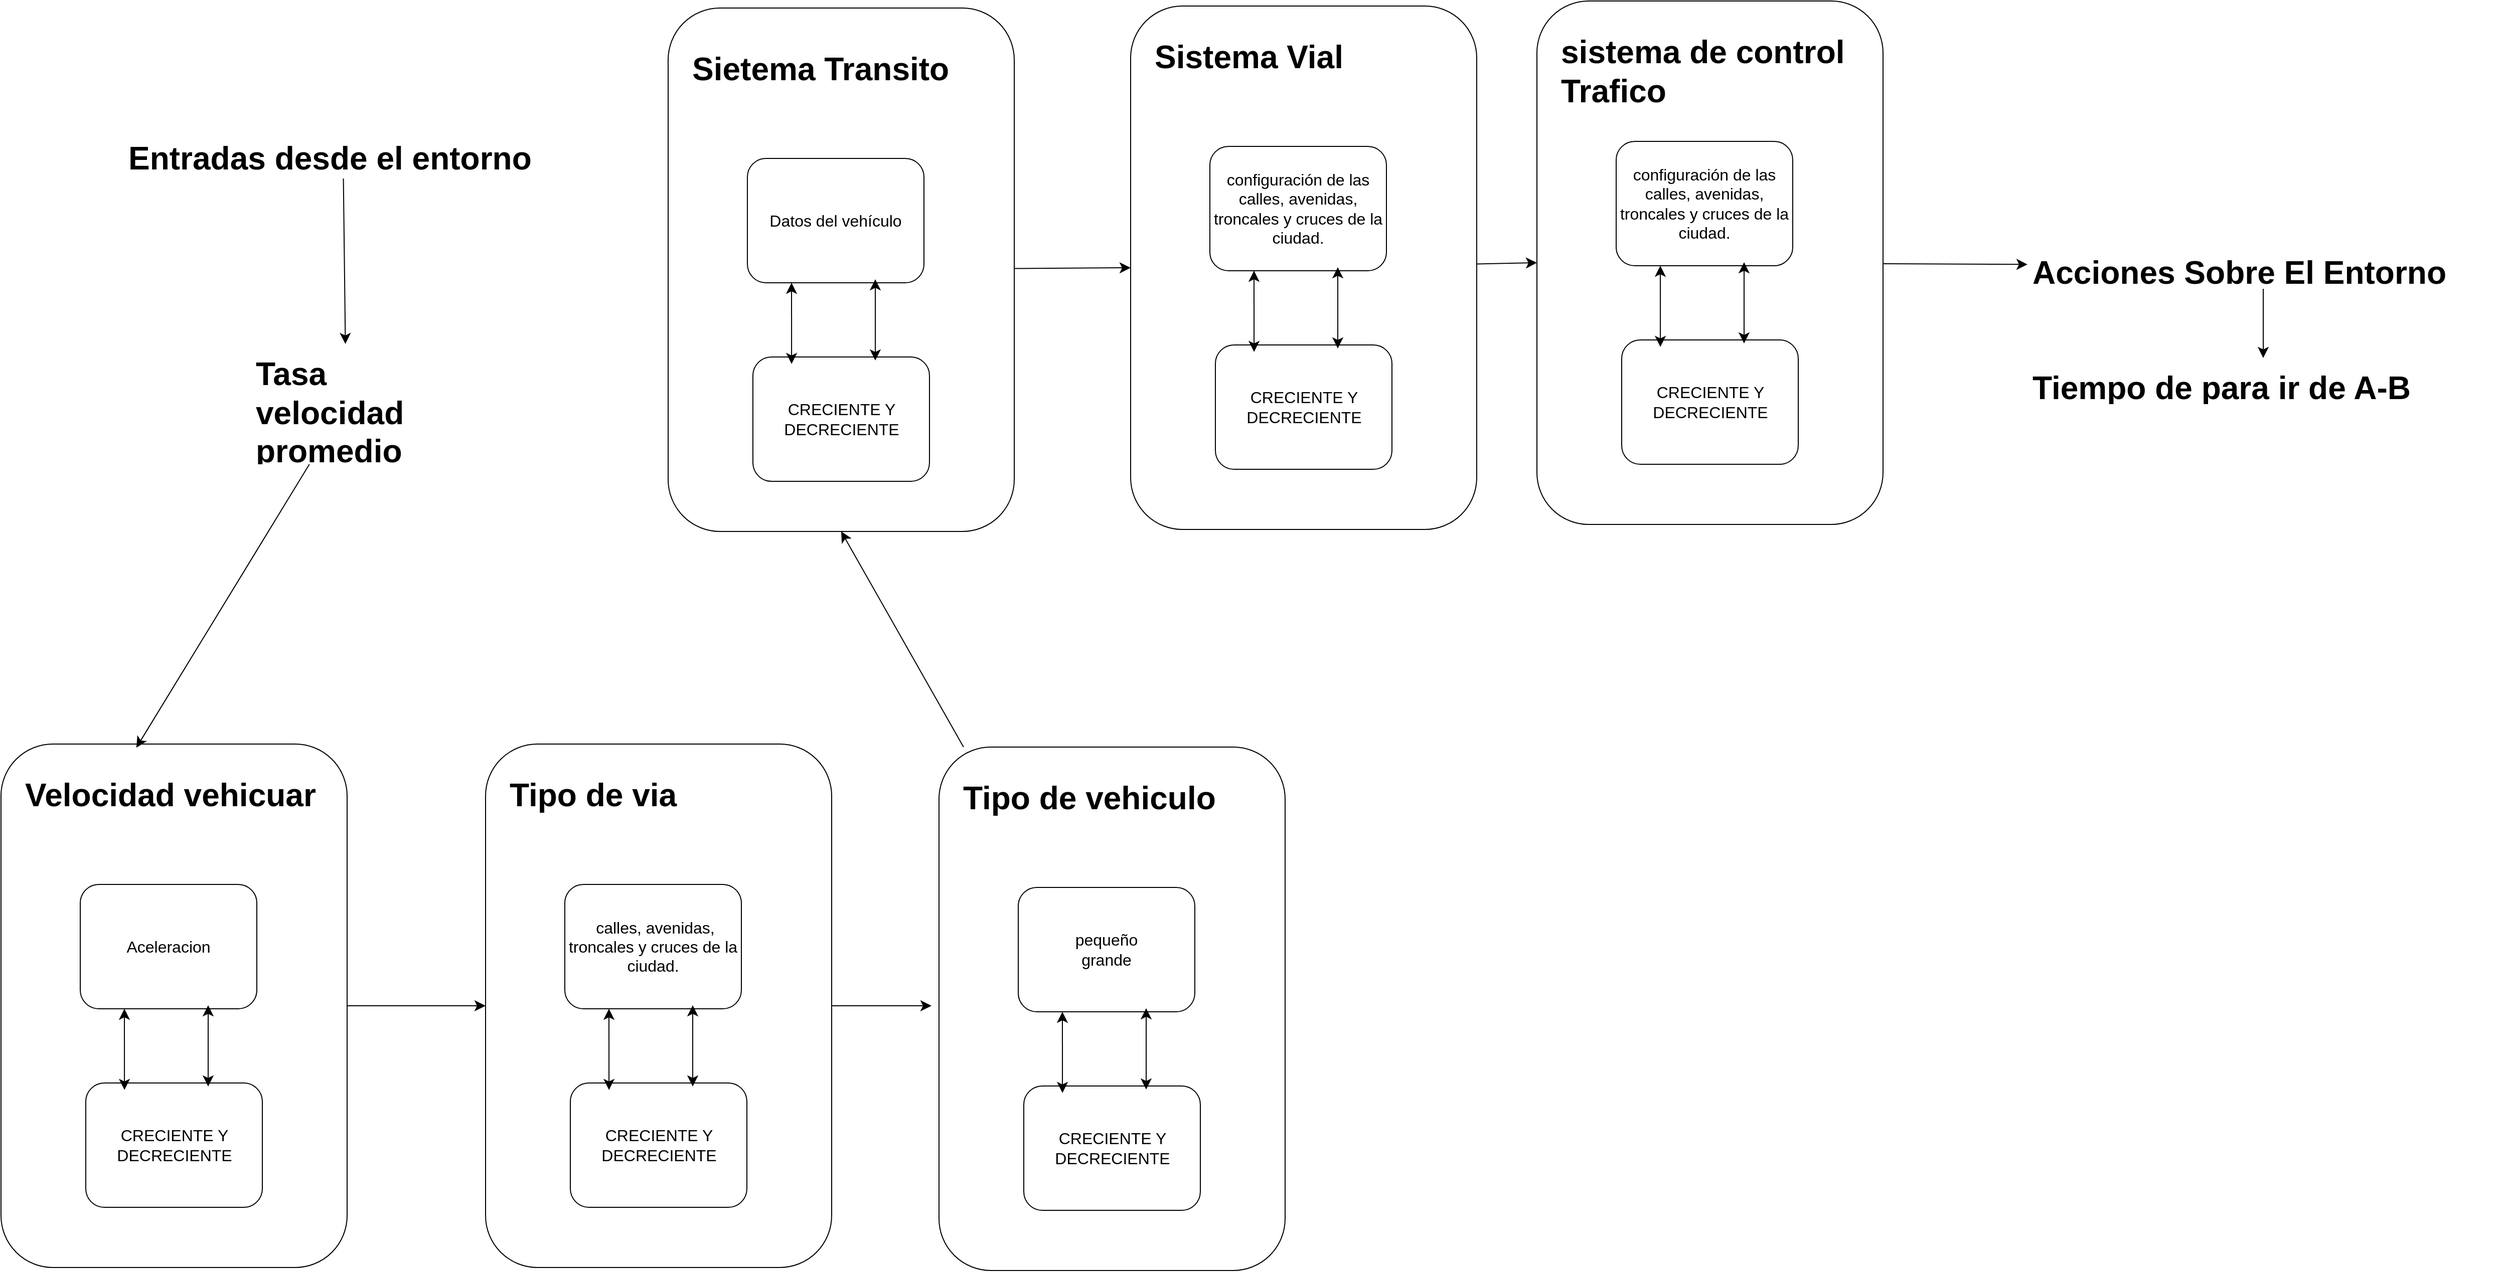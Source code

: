 <mxfile version="22.0.4" type="github" pages="2">
  <diagram name="Página-1" id="AysnGzca34H0bqwZpEvq">
    <mxGraphModel dx="4107" dy="1770" grid="0" gridSize="10" guides="1" tooltips="1" connect="1" arrows="1" fold="1" page="0" pageScale="1" pageWidth="827" pageHeight="1169" math="0" shadow="0">
      <root>
        <mxCell id="0" />
        <mxCell id="1" parent="0" />
        <mxCell id="18RmB45_xBtrGWVuBtpT-28" value="" style="group" vertex="1" connectable="0" parent="1">
          <mxGeometry x="-1190" y="756" width="345" height="522" as="geometry" />
        </mxCell>
        <mxCell id="18RmB45_xBtrGWVuBtpT-22" value="" style="rounded=1;whiteSpace=wrap;html=1;fontSize=16;" vertex="1" parent="18RmB45_xBtrGWVuBtpT-28">
          <mxGeometry width="345" height="522" as="geometry" />
        </mxCell>
        <mxCell id="18RmB45_xBtrGWVuBtpT-23" value="Aceleracion" style="rounded=1;whiteSpace=wrap;html=1;fontSize=16;" vertex="1" parent="18RmB45_xBtrGWVuBtpT-28">
          <mxGeometry x="79" y="140" width="176" height="124" as="geometry" />
        </mxCell>
        <mxCell id="18RmB45_xBtrGWVuBtpT-24" value="CRECIENTE Y DECRECIENTE" style="rounded=1;whiteSpace=wrap;html=1;fontSize=16;" vertex="1" parent="18RmB45_xBtrGWVuBtpT-28">
          <mxGeometry x="84.5" y="338" width="176" height="124" as="geometry" />
        </mxCell>
        <mxCell id="18RmB45_xBtrGWVuBtpT-25" value="" style="endArrow=classic;startArrow=classic;html=1;rounded=0;fontSize=12;startSize=8;endSize=8;curved=1;entryX=0.25;entryY=1;entryDx=0;entryDy=0;exitX=0.219;exitY=0.056;exitDx=0;exitDy=0;exitPerimeter=0;" edge="1" parent="18RmB45_xBtrGWVuBtpT-28" source="18RmB45_xBtrGWVuBtpT-24" target="18RmB45_xBtrGWVuBtpT-23">
          <mxGeometry width="50" height="50" relative="1" as="geometry">
            <mxPoint x="59.5" y="577" as="sourcePoint" />
            <mxPoint x="109.5" y="527" as="targetPoint" />
          </mxGeometry>
        </mxCell>
        <mxCell id="18RmB45_xBtrGWVuBtpT-26" value="" style="endArrow=classic;startArrow=classic;html=1;rounded=0;fontSize=12;startSize=8;endSize=8;curved=1;entryX=0.25;entryY=1;entryDx=0;entryDy=0;exitX=0.219;exitY=0.056;exitDx=0;exitDy=0;exitPerimeter=0;" edge="1" parent="18RmB45_xBtrGWVuBtpT-28">
          <mxGeometry width="50" height="50" relative="1" as="geometry">
            <mxPoint x="206.5" y="341.5" as="sourcePoint" />
            <mxPoint x="206.5" y="260.5" as="targetPoint" />
          </mxGeometry>
        </mxCell>
        <mxCell id="18RmB45_xBtrGWVuBtpT-27" value="&lt;h1&gt;Velocidad vehicuar&lt;/h1&gt;" style="text;html=1;strokeColor=none;fillColor=none;spacing=5;spacingTop=-20;whiteSpace=wrap;overflow=hidden;rounded=0;fontSize=16;" vertex="1" parent="18RmB45_xBtrGWVuBtpT-28">
          <mxGeometry x="18.5" y="21" width="319.5" height="86" as="geometry" />
        </mxCell>
        <mxCell id="18RmB45_xBtrGWVuBtpT-29" value="" style="group" vertex="1" connectable="0" parent="1">
          <mxGeometry x="-525" y="22" width="345" height="522" as="geometry" />
        </mxCell>
        <mxCell id="18RmB45_xBtrGWVuBtpT-3" value="" style="rounded=1;whiteSpace=wrap;html=1;fontSize=16;" vertex="1" parent="18RmB45_xBtrGWVuBtpT-29">
          <mxGeometry width="345" height="522" as="geometry" />
        </mxCell>
        <mxCell id="18RmB45_xBtrGWVuBtpT-4" value="Datos del vehículo" style="rounded=1;whiteSpace=wrap;html=1;fontSize=16;" vertex="1" parent="18RmB45_xBtrGWVuBtpT-29">
          <mxGeometry x="79" y="150" width="176" height="124" as="geometry" />
        </mxCell>
        <mxCell id="18RmB45_xBtrGWVuBtpT-5" value="CRECIENTE Y DECRECIENTE" style="rounded=1;whiteSpace=wrap;html=1;fontSize=16;" vertex="1" parent="18RmB45_xBtrGWVuBtpT-29">
          <mxGeometry x="84.5" y="348" width="176" height="124" as="geometry" />
        </mxCell>
        <mxCell id="18RmB45_xBtrGWVuBtpT-6" value="" style="endArrow=classic;startArrow=classic;html=1;rounded=0;fontSize=12;startSize=8;endSize=8;curved=1;entryX=0.25;entryY=1;entryDx=0;entryDy=0;exitX=0.219;exitY=0.056;exitDx=0;exitDy=0;exitPerimeter=0;" edge="1" parent="18RmB45_xBtrGWVuBtpT-29" source="18RmB45_xBtrGWVuBtpT-5" target="18RmB45_xBtrGWVuBtpT-4">
          <mxGeometry width="50" height="50" relative="1" as="geometry">
            <mxPoint x="59.5" y="587" as="sourcePoint" />
            <mxPoint x="109.5" y="537" as="targetPoint" />
          </mxGeometry>
        </mxCell>
        <mxCell id="18RmB45_xBtrGWVuBtpT-7" value="" style="endArrow=classic;startArrow=classic;html=1;rounded=0;fontSize=12;startSize=8;endSize=8;curved=1;entryX=0.25;entryY=1;entryDx=0;entryDy=0;exitX=0.219;exitY=0.056;exitDx=0;exitDy=0;exitPerimeter=0;" edge="1" parent="18RmB45_xBtrGWVuBtpT-29">
          <mxGeometry width="50" height="50" relative="1" as="geometry">
            <mxPoint x="206.5" y="351.5" as="sourcePoint" />
            <mxPoint x="206.5" y="270.5" as="targetPoint" />
          </mxGeometry>
        </mxCell>
        <mxCell id="18RmB45_xBtrGWVuBtpT-8" value="&lt;h1&gt;Sietema Transito&lt;/h1&gt;" style="text;html=1;strokeColor=none;fillColor=none;spacing=5;spacingTop=-20;whiteSpace=wrap;overflow=hidden;rounded=0;fontSize=16;" vertex="1" parent="18RmB45_xBtrGWVuBtpT-29">
          <mxGeometry x="18.5" y="31" width="319.5" height="86" as="geometry" />
        </mxCell>
        <mxCell id="18RmB45_xBtrGWVuBtpT-30" value="" style="group" vertex="1" connectable="0" parent="1">
          <mxGeometry x="341" y="15" width="345" height="522" as="geometry" />
        </mxCell>
        <mxCell id="18RmB45_xBtrGWVuBtpT-9" value="" style="rounded=1;whiteSpace=wrap;html=1;fontSize=16;" vertex="1" parent="18RmB45_xBtrGWVuBtpT-30">
          <mxGeometry width="345" height="522" as="geometry" />
        </mxCell>
        <mxCell id="18RmB45_xBtrGWVuBtpT-10" value="configuración de las calles, avenidas, troncales y cruces de la ciudad." style="rounded=1;whiteSpace=wrap;html=1;fontSize=16;" vertex="1" parent="18RmB45_xBtrGWVuBtpT-30">
          <mxGeometry x="79" y="140" width="176" height="124" as="geometry" />
        </mxCell>
        <mxCell id="18RmB45_xBtrGWVuBtpT-11" value="CRECIENTE Y DECRECIENTE" style="rounded=1;whiteSpace=wrap;html=1;fontSize=16;" vertex="1" parent="18RmB45_xBtrGWVuBtpT-30">
          <mxGeometry x="84.5" y="338" width="176" height="124" as="geometry" />
        </mxCell>
        <mxCell id="18RmB45_xBtrGWVuBtpT-12" value="" style="endArrow=classic;startArrow=classic;html=1;rounded=0;fontSize=12;startSize=8;endSize=8;curved=1;entryX=0.25;entryY=1;entryDx=0;entryDy=0;exitX=0.219;exitY=0.056;exitDx=0;exitDy=0;exitPerimeter=0;" edge="1" parent="18RmB45_xBtrGWVuBtpT-30" source="18RmB45_xBtrGWVuBtpT-11" target="18RmB45_xBtrGWVuBtpT-10">
          <mxGeometry width="50" height="50" relative="1" as="geometry">
            <mxPoint x="59.5" y="577" as="sourcePoint" />
            <mxPoint x="109.5" y="527" as="targetPoint" />
          </mxGeometry>
        </mxCell>
        <mxCell id="18RmB45_xBtrGWVuBtpT-13" value="" style="endArrow=classic;startArrow=classic;html=1;rounded=0;fontSize=12;startSize=8;endSize=8;curved=1;entryX=0.25;entryY=1;entryDx=0;entryDy=0;exitX=0.219;exitY=0.056;exitDx=0;exitDy=0;exitPerimeter=0;" edge="1" parent="18RmB45_xBtrGWVuBtpT-30">
          <mxGeometry width="50" height="50" relative="1" as="geometry">
            <mxPoint x="206.5" y="341.5" as="sourcePoint" />
            <mxPoint x="206.5" y="260.5" as="targetPoint" />
          </mxGeometry>
        </mxCell>
        <mxCell id="18RmB45_xBtrGWVuBtpT-14" value="&lt;h1&gt;sistema de control Trafico&lt;/h1&gt;" style="text;html=1;strokeColor=none;fillColor=none;spacing=5;spacingTop=-20;whiteSpace=wrap;overflow=hidden;rounded=0;fontSize=16;" vertex="1" parent="18RmB45_xBtrGWVuBtpT-30">
          <mxGeometry x="18.5" y="21" width="304.5" height="92" as="geometry" />
        </mxCell>
        <mxCell id="18RmB45_xBtrGWVuBtpT-31" value="" style="group" vertex="1" connectable="0" parent="1">
          <mxGeometry x="-64" y="20" width="345" height="522" as="geometry" />
        </mxCell>
        <mxCell id="18RmB45_xBtrGWVuBtpT-16" value="" style="rounded=1;whiteSpace=wrap;html=1;fontSize=16;" vertex="1" parent="18RmB45_xBtrGWVuBtpT-31">
          <mxGeometry width="345" height="522" as="geometry" />
        </mxCell>
        <mxCell id="18RmB45_xBtrGWVuBtpT-17" value="configuración de las calles, avenidas, troncales y cruces de la ciudad." style="rounded=1;whiteSpace=wrap;html=1;fontSize=16;" vertex="1" parent="18RmB45_xBtrGWVuBtpT-31">
          <mxGeometry x="79" y="140" width="176" height="124" as="geometry" />
        </mxCell>
        <mxCell id="18RmB45_xBtrGWVuBtpT-18" value="CRECIENTE Y DECRECIENTE" style="rounded=1;whiteSpace=wrap;html=1;fontSize=16;" vertex="1" parent="18RmB45_xBtrGWVuBtpT-31">
          <mxGeometry x="84.5" y="338" width="176" height="124" as="geometry" />
        </mxCell>
        <mxCell id="18RmB45_xBtrGWVuBtpT-19" value="" style="endArrow=classic;startArrow=classic;html=1;rounded=0;fontSize=12;startSize=8;endSize=8;curved=1;entryX=0.25;entryY=1;entryDx=0;entryDy=0;exitX=0.219;exitY=0.056;exitDx=0;exitDy=0;exitPerimeter=0;" edge="1" parent="18RmB45_xBtrGWVuBtpT-31" source="18RmB45_xBtrGWVuBtpT-18" target="18RmB45_xBtrGWVuBtpT-17">
          <mxGeometry width="50" height="50" relative="1" as="geometry">
            <mxPoint x="59.5" y="577" as="sourcePoint" />
            <mxPoint x="109.5" y="527" as="targetPoint" />
          </mxGeometry>
        </mxCell>
        <mxCell id="18RmB45_xBtrGWVuBtpT-20" value="" style="endArrow=classic;startArrow=classic;html=1;rounded=0;fontSize=12;startSize=8;endSize=8;curved=1;entryX=0.25;entryY=1;entryDx=0;entryDy=0;exitX=0.219;exitY=0.056;exitDx=0;exitDy=0;exitPerimeter=0;" edge="1" parent="18RmB45_xBtrGWVuBtpT-31">
          <mxGeometry width="50" height="50" relative="1" as="geometry">
            <mxPoint x="206.5" y="341.5" as="sourcePoint" />
            <mxPoint x="206.5" y="260.5" as="targetPoint" />
          </mxGeometry>
        </mxCell>
        <mxCell id="18RmB45_xBtrGWVuBtpT-21" value="&lt;h1&gt;Sistema Vial&lt;/h1&gt;" style="text;html=1;strokeColor=none;fillColor=none;spacing=5;spacingTop=-20;whiteSpace=wrap;overflow=hidden;rounded=0;fontSize=16;" vertex="1" parent="18RmB45_xBtrGWVuBtpT-31">
          <mxGeometry x="18.5" y="21" width="319.5" height="86" as="geometry" />
        </mxCell>
        <mxCell id="18RmB45_xBtrGWVuBtpT-32" value="" style="group" vertex="1" connectable="0" parent="1">
          <mxGeometry x="-707" y="756" width="345" height="522" as="geometry" />
        </mxCell>
        <mxCell id="18RmB45_xBtrGWVuBtpT-53" style="edgeStyle=none;curved=1;rounded=0;orthogonalLoop=1;jettySize=auto;html=1;fontSize=12;startSize=8;endSize=8;" edge="1" parent="18RmB45_xBtrGWVuBtpT-32" source="18RmB45_xBtrGWVuBtpT-33">
          <mxGeometry relative="1" as="geometry">
            <mxPoint x="444.5" y="261" as="targetPoint" />
          </mxGeometry>
        </mxCell>
        <mxCell id="18RmB45_xBtrGWVuBtpT-33" value="" style="rounded=1;whiteSpace=wrap;html=1;fontSize=16;" vertex="1" parent="18RmB45_xBtrGWVuBtpT-32">
          <mxGeometry width="345" height="522" as="geometry" />
        </mxCell>
        <mxCell id="18RmB45_xBtrGWVuBtpT-34" value="&amp;nbsp;calles, avenidas, troncales y cruces de la ciudad." style="rounded=1;whiteSpace=wrap;html=1;fontSize=16;" vertex="1" parent="18RmB45_xBtrGWVuBtpT-32">
          <mxGeometry x="79" y="140" width="176" height="124" as="geometry" />
        </mxCell>
        <mxCell id="18RmB45_xBtrGWVuBtpT-35" value="CRECIENTE Y DECRECIENTE" style="rounded=1;whiteSpace=wrap;html=1;fontSize=16;" vertex="1" parent="18RmB45_xBtrGWVuBtpT-32">
          <mxGeometry x="84.5" y="338" width="176" height="124" as="geometry" />
        </mxCell>
        <mxCell id="18RmB45_xBtrGWVuBtpT-36" value="" style="endArrow=classic;startArrow=classic;html=1;rounded=0;fontSize=12;startSize=8;endSize=8;curved=1;entryX=0.25;entryY=1;entryDx=0;entryDy=0;exitX=0.219;exitY=0.056;exitDx=0;exitDy=0;exitPerimeter=0;" edge="1" parent="18RmB45_xBtrGWVuBtpT-32" source="18RmB45_xBtrGWVuBtpT-35" target="18RmB45_xBtrGWVuBtpT-34">
          <mxGeometry width="50" height="50" relative="1" as="geometry">
            <mxPoint x="59.5" y="577" as="sourcePoint" />
            <mxPoint x="109.5" y="527" as="targetPoint" />
          </mxGeometry>
        </mxCell>
        <mxCell id="18RmB45_xBtrGWVuBtpT-37" value="" style="endArrow=classic;startArrow=classic;html=1;rounded=0;fontSize=12;startSize=8;endSize=8;curved=1;entryX=0.25;entryY=1;entryDx=0;entryDy=0;exitX=0.219;exitY=0.056;exitDx=0;exitDy=0;exitPerimeter=0;" edge="1" parent="18RmB45_xBtrGWVuBtpT-32">
          <mxGeometry width="50" height="50" relative="1" as="geometry">
            <mxPoint x="206.5" y="341.5" as="sourcePoint" />
            <mxPoint x="206.5" y="260.5" as="targetPoint" />
          </mxGeometry>
        </mxCell>
        <mxCell id="18RmB45_xBtrGWVuBtpT-38" value="&lt;h1&gt;Tipo de via&lt;/h1&gt;" style="text;html=1;strokeColor=none;fillColor=none;spacing=5;spacingTop=-20;whiteSpace=wrap;overflow=hidden;rounded=0;fontSize=16;" vertex="1" parent="18RmB45_xBtrGWVuBtpT-32">
          <mxGeometry x="18.5" y="21" width="319.5" height="57" as="geometry" />
        </mxCell>
        <mxCell id="18RmB45_xBtrGWVuBtpT-39" value="" style="group" vertex="1" connectable="0" parent="1">
          <mxGeometry x="-255" y="759" width="345" height="522" as="geometry" />
        </mxCell>
        <mxCell id="18RmB45_xBtrGWVuBtpT-40" value="" style="rounded=1;whiteSpace=wrap;html=1;fontSize=16;" vertex="1" parent="18RmB45_xBtrGWVuBtpT-39">
          <mxGeometry width="345" height="522" as="geometry" />
        </mxCell>
        <mxCell id="18RmB45_xBtrGWVuBtpT-41" value="pequeño&lt;br&gt;grande" style="rounded=1;whiteSpace=wrap;html=1;fontSize=16;" vertex="1" parent="18RmB45_xBtrGWVuBtpT-39">
          <mxGeometry x="79" y="140" width="176" height="124" as="geometry" />
        </mxCell>
        <mxCell id="18RmB45_xBtrGWVuBtpT-42" value="CRECIENTE Y DECRECIENTE" style="rounded=1;whiteSpace=wrap;html=1;fontSize=16;" vertex="1" parent="18RmB45_xBtrGWVuBtpT-39">
          <mxGeometry x="84.5" y="338" width="176" height="124" as="geometry" />
        </mxCell>
        <mxCell id="18RmB45_xBtrGWVuBtpT-43" value="" style="endArrow=classic;startArrow=classic;html=1;rounded=0;fontSize=12;startSize=8;endSize=8;curved=1;entryX=0.25;entryY=1;entryDx=0;entryDy=0;exitX=0.219;exitY=0.056;exitDx=0;exitDy=0;exitPerimeter=0;" edge="1" parent="18RmB45_xBtrGWVuBtpT-39" source="18RmB45_xBtrGWVuBtpT-42" target="18RmB45_xBtrGWVuBtpT-41">
          <mxGeometry width="50" height="50" relative="1" as="geometry">
            <mxPoint x="59.5" y="577" as="sourcePoint" />
            <mxPoint x="109.5" y="527" as="targetPoint" />
          </mxGeometry>
        </mxCell>
        <mxCell id="18RmB45_xBtrGWVuBtpT-44" value="" style="endArrow=classic;startArrow=classic;html=1;rounded=0;fontSize=12;startSize=8;endSize=8;curved=1;entryX=0.25;entryY=1;entryDx=0;entryDy=0;exitX=0.219;exitY=0.056;exitDx=0;exitDy=0;exitPerimeter=0;" edge="1" parent="18RmB45_xBtrGWVuBtpT-39">
          <mxGeometry width="50" height="50" relative="1" as="geometry">
            <mxPoint x="206.5" y="341.5" as="sourcePoint" />
            <mxPoint x="206.5" y="260.5" as="targetPoint" />
          </mxGeometry>
        </mxCell>
        <mxCell id="18RmB45_xBtrGWVuBtpT-45" value="&lt;h1&gt;Tipo de vehiculo&lt;/h1&gt;" style="text;html=1;strokeColor=none;fillColor=none;spacing=5;spacingTop=-20;whiteSpace=wrap;overflow=hidden;rounded=0;fontSize=16;" vertex="1" parent="18RmB45_xBtrGWVuBtpT-39">
          <mxGeometry x="18.5" y="21" width="319.5" height="57" as="geometry" />
        </mxCell>
        <mxCell id="18RmB45_xBtrGWVuBtpT-46" value="&lt;h1&gt;Tasa velocidad promedio&lt;/h1&gt;" style="text;html=1;strokeColor=none;fillColor=none;spacing=5;spacingTop=-20;whiteSpace=wrap;overflow=hidden;rounded=0;fontSize=16;" vertex="1" parent="1">
          <mxGeometry x="-941" y="357" width="190" height="120" as="geometry" />
        </mxCell>
        <mxCell id="18RmB45_xBtrGWVuBtpT-50" style="edgeStyle=none;curved=1;rounded=0;orthogonalLoop=1;jettySize=auto;html=1;fontSize=12;startSize=8;endSize=8;" edge="1" parent="1" source="18RmB45_xBtrGWVuBtpT-47" target="18RmB45_xBtrGWVuBtpT-46">
          <mxGeometry relative="1" as="geometry" />
        </mxCell>
        <mxCell id="18RmB45_xBtrGWVuBtpT-47" value="&lt;h1&gt;Entradas desde el entorno&lt;/h1&gt;&lt;div&gt;&lt;br&gt;&lt;/div&gt;" style="text;html=1;strokeColor=none;fillColor=none;spacing=5;spacingTop=-20;whiteSpace=wrap;overflow=hidden;rounded=0;fontSize=16;" vertex="1" parent="1">
          <mxGeometry x="-1068" y="142" width="438" height="50" as="geometry" />
        </mxCell>
        <mxCell id="18RmB45_xBtrGWVuBtpT-58" style="edgeStyle=none;curved=1;rounded=0;orthogonalLoop=1;jettySize=auto;html=1;entryX=0.5;entryY=0;entryDx=0;entryDy=0;fontSize=12;startSize=8;endSize=8;" edge="1" parent="1" source="18RmB45_xBtrGWVuBtpT-48" target="18RmB45_xBtrGWVuBtpT-49">
          <mxGeometry relative="1" as="geometry" />
        </mxCell>
        <mxCell id="18RmB45_xBtrGWVuBtpT-48" value="&lt;h1&gt;Acciones Sobre El Entorno&lt;/h1&gt;" style="text;html=1;strokeColor=none;fillColor=none;spacing=5;spacingTop=-20;whiteSpace=wrap;overflow=hidden;rounded=0;fontSize=16;" vertex="1" parent="1">
          <mxGeometry x="830" y="256" width="470" height="46" as="geometry" />
        </mxCell>
        <mxCell id="18RmB45_xBtrGWVuBtpT-49" value="&lt;h1&gt;Tiempo de para ir de A-B&lt;/h1&gt;" style="text;html=1;strokeColor=none;fillColor=none;spacing=5;spacingTop=-20;whiteSpace=wrap;overflow=hidden;rounded=0;fontSize=16;" vertex="1" parent="1">
          <mxGeometry x="830" y="371" width="470" height="46" as="geometry" />
        </mxCell>
        <mxCell id="18RmB45_xBtrGWVuBtpT-51" style="edgeStyle=none;curved=1;rounded=0;orthogonalLoop=1;jettySize=auto;html=1;entryX=0.391;entryY=0.007;entryDx=0;entryDy=0;entryPerimeter=0;fontSize=12;startSize=8;endSize=8;" edge="1" parent="1" source="18RmB45_xBtrGWVuBtpT-46" target="18RmB45_xBtrGWVuBtpT-22">
          <mxGeometry relative="1" as="geometry" />
        </mxCell>
        <mxCell id="18RmB45_xBtrGWVuBtpT-52" style="edgeStyle=none;curved=1;rounded=0;orthogonalLoop=1;jettySize=auto;html=1;entryX=0;entryY=0.5;entryDx=0;entryDy=0;fontSize=12;startSize=8;endSize=8;" edge="1" parent="1" source="18RmB45_xBtrGWVuBtpT-22" target="18RmB45_xBtrGWVuBtpT-33">
          <mxGeometry relative="1" as="geometry" />
        </mxCell>
        <mxCell id="18RmB45_xBtrGWVuBtpT-54" style="edgeStyle=none;curved=1;rounded=0;orthogonalLoop=1;jettySize=auto;html=1;entryX=0.5;entryY=1;entryDx=0;entryDy=0;fontSize=12;startSize=8;endSize=8;" edge="1" parent="1" source="18RmB45_xBtrGWVuBtpT-40" target="18RmB45_xBtrGWVuBtpT-3">
          <mxGeometry relative="1" as="geometry" />
        </mxCell>
        <mxCell id="18RmB45_xBtrGWVuBtpT-55" style="edgeStyle=none;curved=1;rounded=0;orthogonalLoop=1;jettySize=auto;html=1;entryX=0;entryY=0.5;entryDx=0;entryDy=0;fontSize=12;startSize=8;endSize=8;" edge="1" parent="1" source="18RmB45_xBtrGWVuBtpT-3" target="18RmB45_xBtrGWVuBtpT-16">
          <mxGeometry relative="1" as="geometry" />
        </mxCell>
        <mxCell id="18RmB45_xBtrGWVuBtpT-56" style="edgeStyle=none;curved=1;rounded=0;orthogonalLoop=1;jettySize=auto;html=1;entryX=0;entryY=0.5;entryDx=0;entryDy=0;fontSize=12;startSize=8;endSize=8;" edge="1" parent="1" source="18RmB45_xBtrGWVuBtpT-16" target="18RmB45_xBtrGWVuBtpT-9">
          <mxGeometry relative="1" as="geometry" />
        </mxCell>
        <mxCell id="18RmB45_xBtrGWVuBtpT-57" style="edgeStyle=none;curved=1;rounded=0;orthogonalLoop=1;jettySize=auto;html=1;fontSize=12;startSize=8;endSize=8;" edge="1" parent="1" source="18RmB45_xBtrGWVuBtpT-9" target="18RmB45_xBtrGWVuBtpT-48">
          <mxGeometry relative="1" as="geometry" />
        </mxCell>
        <mxCell id="18RmB45_xBtrGWVuBtpT-59" style="edgeStyle=none;curved=1;rounded=0;orthogonalLoop=1;jettySize=auto;html=1;exitX=0.5;exitY=1;exitDx=0;exitDy=0;fontSize=12;startSize=8;endSize=8;" edge="1" parent="1" source="18RmB45_xBtrGWVuBtpT-48" target="18RmB45_xBtrGWVuBtpT-48">
          <mxGeometry relative="1" as="geometry" />
        </mxCell>
      </root>
    </mxGraphModel>
  </diagram>
  <diagram id="_XcCPjVtmJZDdk4XVi_b" name="Página-2">
    <mxGraphModel dx="2338" dy="1580" grid="0" gridSize="10" guides="1" tooltips="1" connect="1" arrows="1" fold="1" page="0" pageScale="1" pageWidth="827" pageHeight="1169" math="0" shadow="0">
      <root>
        <mxCell id="0" />
        <mxCell id="1" parent="0" />
        <mxCell id="hcGlZSRIl-_x1UAnIfw8-1" value="" style="ellipse;whiteSpace=wrap;html=1;aspect=fixed;fontSize=16;dashed=1;" vertex="1" parent="1">
          <mxGeometry x="-263" y="-384" width="1129" height="1129" as="geometry" />
        </mxCell>
        <mxCell id="hcGlZSRIl-_x1UAnIfw8-2" value="&lt;h1&gt;SISTEMA DE TRANSITO Y TRAFICO&lt;/h1&gt;" style="text;html=1;strokeColor=none;fillColor=none;spacing=5;spacingTop=-20;whiteSpace=wrap;overflow=hidden;rounded=0;fontSize=16;" vertex="1" parent="1">
          <mxGeometry x="25" y="-278" width="580" height="52" as="geometry" />
        </mxCell>
        <mxCell id="xhABk6iFLGQw0kCQ2SYS-6" style="edgeStyle=none;curved=1;rounded=0;orthogonalLoop=1;jettySize=auto;html=1;fontSize=12;startSize=8;endSize=8;" edge="1" parent="1" source="hcGlZSRIl-_x1UAnIfw8-3" target="hcGlZSRIl-_x1UAnIfw8-5">
          <mxGeometry relative="1" as="geometry">
            <Array as="points">
              <mxPoint x="164" y="218" />
            </Array>
          </mxGeometry>
        </mxCell>
        <mxCell id="hcGlZSRIl-_x1UAnIfw8-3" value="SISTEMA VIAL" style="rounded=1;whiteSpace=wrap;html=1;fontSize=16;" vertex="1" parent="1">
          <mxGeometry x="225" y="118" width="198" height="84" as="geometry" />
        </mxCell>
        <mxCell id="hcGlZSRIl-_x1UAnIfw8-4" value="SISTEMA DE CONTROL DE TRAFICO" style="rounded=1;whiteSpace=wrap;html=1;fontSize=16;" vertex="1" parent="1">
          <mxGeometry x="503" y="113" width="198" height="84" as="geometry" />
        </mxCell>
        <mxCell id="xhABk6iFLGQw0kCQ2SYS-5" style="edgeStyle=none;curved=1;rounded=0;orthogonalLoop=1;jettySize=auto;html=1;fontSize=12;startSize=8;endSize=8;" edge="1" parent="1" source="hcGlZSRIl-_x1UAnIfw8-5" target="hcGlZSRIl-_x1UAnIfw8-3">
          <mxGeometry relative="1" as="geometry">
            <Array as="points">
              <mxPoint x="176" y="63" />
            </Array>
          </mxGeometry>
        </mxCell>
        <mxCell id="hcGlZSRIl-_x1UAnIfw8-5" value="SISTEMA DE TRANSITO" style="rounded=1;whiteSpace=wrap;html=1;fontSize=16;" vertex="1" parent="1">
          <mxGeometry x="-87" y="118" width="198" height="84" as="geometry" />
        </mxCell>
        <mxCell id="xhABk6iFLGQw0kCQ2SYS-2" style="edgeStyle=none;curved=1;rounded=0;orthogonalLoop=1;jettySize=auto;html=1;entryX=0;entryY=0.5;entryDx=0;entryDy=0;fontSize=12;startSize=8;endSize=8;" edge="1" parent="1" source="3U-ghyu1GTZOCO61M1uJ-1" target="tjRLTmEceI8Xq8NQNkFy-1">
          <mxGeometry relative="1" as="geometry">
            <Array as="points">
              <mxPoint x="-63" y="-238" />
            </Array>
          </mxGeometry>
        </mxCell>
        <mxCell id="3U-ghyu1GTZOCO61M1uJ-1" value="VELOCIDAD PROMEDIO" style="rounded=1;whiteSpace=wrap;html=1;fontSize=16;" vertex="1" parent="1">
          <mxGeometry x="-218" y="134" width="120" height="60" as="geometry" />
        </mxCell>
        <mxCell id="xhABk6iFLGQw0kCQ2SYS-4" style="edgeStyle=none;curved=1;rounded=0;orthogonalLoop=1;jettySize=auto;html=1;entryX=1;entryY=0.5;entryDx=0;entryDy=0;fontSize=12;startSize=8;endSize=8;" edge="1" parent="1" source="3U-ghyu1GTZOCO61M1uJ-2" target="tjRLTmEceI8Xq8NQNkFy-1">
          <mxGeometry relative="1" as="geometry">
            <Array as="points">
              <mxPoint x="670" y="-157" />
            </Array>
          </mxGeometry>
        </mxCell>
        <mxCell id="xhABk6iFLGQw0kCQ2SYS-10" style="edgeStyle=none;curved=1;rounded=0;orthogonalLoop=1;jettySize=auto;html=1;fontSize=12;startSize=8;endSize=8;" edge="1" parent="1" source="3U-ghyu1GTZOCO61M1uJ-2" target="xhABk6iFLGQw0kCQ2SYS-9">
          <mxGeometry relative="1" as="geometry" />
        </mxCell>
        <mxCell id="3U-ghyu1GTZOCO61M1uJ-2" value="TIEMPO PROMEDIO" style="rounded=1;whiteSpace=wrap;html=1;fontSize=16;" vertex="1" parent="1">
          <mxGeometry x="719" y="137" width="120" height="60" as="geometry" />
        </mxCell>
        <mxCell id="tjRLTmEceI8Xq8NQNkFy-1" value="TIPO VEHICULO" style="rounded=1;whiteSpace=wrap;html=1;fontSize=16;" vertex="1" parent="1">
          <mxGeometry x="268" y="-183" width="120" height="60" as="geometry" />
        </mxCell>
        <mxCell id="xhABk6iFLGQw0kCQ2SYS-1" style="edgeStyle=none;curved=1;rounded=0;orthogonalLoop=1;jettySize=auto;html=1;entryX=0.5;entryY=1;entryDx=0;entryDy=0;fontSize=12;startSize=8;endSize=8;" edge="1" parent="1" source="tjRLTmEceI8Xq8NQNkFy-2" target="3U-ghyu1GTZOCO61M1uJ-1">
          <mxGeometry relative="1" as="geometry">
            <Array as="points">
              <mxPoint x="-65" y="458" />
            </Array>
          </mxGeometry>
        </mxCell>
        <mxCell id="xhABk6iFLGQw0kCQ2SYS-3" style="edgeStyle=none;curved=1;rounded=0;orthogonalLoop=1;jettySize=auto;html=1;entryX=0.5;entryY=1;entryDx=0;entryDy=0;fontSize=12;startSize=8;endSize=8;" edge="1" parent="1" source="tjRLTmEceI8Xq8NQNkFy-2" target="3U-ghyu1GTZOCO61M1uJ-2">
          <mxGeometry relative="1" as="geometry">
            <Array as="points">
              <mxPoint x="705" y="440" />
            </Array>
          </mxGeometry>
        </mxCell>
        <mxCell id="tjRLTmEceI8Xq8NQNkFy-2" value="TIPO DE VIA" style="rounded=1;whiteSpace=wrap;html=1;fontSize=16;" vertex="1" parent="1">
          <mxGeometry x="250" y="621" width="120" height="60" as="geometry" />
        </mxCell>
        <mxCell id="xhABk6iFLGQw0kCQ2SYS-7" style="edgeStyle=none;curved=1;rounded=0;orthogonalLoop=1;jettySize=auto;html=1;entryX=0.946;entryY=0.025;entryDx=0;entryDy=0;entryPerimeter=0;fontSize=12;startSize=8;endSize=8;" edge="1" parent="1" source="hcGlZSRIl-_x1UAnIfw8-4" target="hcGlZSRIl-_x1UAnIfw8-3">
          <mxGeometry relative="1" as="geometry">
            <Array as="points">
              <mxPoint x="467" y="33" />
            </Array>
          </mxGeometry>
        </mxCell>
        <mxCell id="xhABk6iFLGQw0kCQ2SYS-8" style="edgeStyle=none;curved=1;rounded=0;orthogonalLoop=1;jettySize=auto;html=1;entryX=0.075;entryY=1.028;entryDx=0;entryDy=0;entryPerimeter=0;fontSize=12;startSize=8;endSize=8;" edge="1" parent="1" source="hcGlZSRIl-_x1UAnIfw8-3" target="hcGlZSRIl-_x1UAnIfw8-4">
          <mxGeometry relative="1" as="geometry">
            <Array as="points">
              <mxPoint x="472" y="250" />
            </Array>
          </mxGeometry>
        </mxCell>
        <mxCell id="xhABk6iFLGQw0kCQ2SYS-13" style="edgeStyle=none;curved=1;rounded=0;orthogonalLoop=1;jettySize=auto;html=1;fontSize=12;startSize=8;endSize=8;" edge="1" parent="1" source="xhABk6iFLGQw0kCQ2SYS-9" target="xhABk6iFLGQw0kCQ2SYS-11">
          <mxGeometry relative="1" as="geometry" />
        </mxCell>
        <mxCell id="xhABk6iFLGQw0kCQ2SYS-14" style="edgeStyle=none;curved=1;rounded=0;orthogonalLoop=1;jettySize=auto;html=1;entryX=0.5;entryY=1;entryDx=0;entryDy=0;fontSize=12;startSize=8;endSize=8;" edge="1" parent="1" source="xhABk6iFLGQw0kCQ2SYS-9" target="xhABk6iFLGQw0kCQ2SYS-12">
          <mxGeometry relative="1" as="geometry" />
        </mxCell>
        <mxCell id="xhABk6iFLGQw0kCQ2SYS-9" value="OPTIMIZACION DEL CONTROL DEL TRAFICO" style="rounded=1;whiteSpace=wrap;html=1;fontSize=16;" vertex="1" parent="1">
          <mxGeometry x="913" y="137" width="120" height="60" as="geometry" />
        </mxCell>
        <mxCell id="xhABk6iFLGQw0kCQ2SYS-17" style="edgeStyle=none;curved=1;rounded=0;orthogonalLoop=1;jettySize=auto;html=1;entryX=1;entryY=0.75;entryDx=0;entryDy=0;fontSize=12;startSize=8;endSize=8;" edge="1" parent="1" source="xhABk6iFLGQw0kCQ2SYS-11" target="xhABk6iFLGQw0kCQ2SYS-15">
          <mxGeometry relative="1" as="geometry" />
        </mxCell>
        <mxCell id="xhABk6iFLGQw0kCQ2SYS-11" value="BUENA" style="rounded=1;whiteSpace=wrap;html=1;fontSize=16;" vertex="1" parent="1">
          <mxGeometry x="919" y="359" width="120" height="60" as="geometry" />
        </mxCell>
        <mxCell id="xhABk6iFLGQw0kCQ2SYS-18" style="edgeStyle=none;curved=1;rounded=0;orthogonalLoop=1;jettySize=auto;html=1;fontSize=12;startSize=8;endSize=8;" edge="1" parent="1" source="xhABk6iFLGQw0kCQ2SYS-12" target="xhABk6iFLGQw0kCQ2SYS-16">
          <mxGeometry relative="1" as="geometry" />
        </mxCell>
        <mxCell id="xhABk6iFLGQw0kCQ2SYS-12" value="MALA" style="rounded=1;whiteSpace=wrap;html=1;fontSize=16;" vertex="1" parent="1">
          <mxGeometry x="909" y="-36" width="120" height="60" as="geometry" />
        </mxCell>
        <mxCell id="xhABk6iFLGQw0kCQ2SYS-20" style="edgeStyle=none;curved=1;rounded=0;orthogonalLoop=1;jettySize=auto;html=1;entryX=0.5;entryY=1;entryDx=0;entryDy=0;fontSize=12;startSize=8;endSize=8;" edge="1" parent="1" source="xhABk6iFLGQw0kCQ2SYS-15" target="hcGlZSRIl-_x1UAnIfw8-3">
          <mxGeometry relative="1" as="geometry" />
        </mxCell>
        <mxCell id="xhABk6iFLGQw0kCQ2SYS-15" value="CONTINUAR" style="rounded=1;whiteSpace=wrap;html=1;fontSize=16;" vertex="1" parent="1">
          <mxGeometry x="622" y="462" width="120" height="60" as="geometry" />
        </mxCell>
        <mxCell id="xhABk6iFLGQw0kCQ2SYS-19" style="edgeStyle=none;curved=1;rounded=0;orthogonalLoop=1;jettySize=auto;html=1;entryX=0.5;entryY=0;entryDx=0;entryDy=0;fontSize=12;startSize=8;endSize=8;" edge="1" parent="1" source="xhABk6iFLGQw0kCQ2SYS-16" target="hcGlZSRIl-_x1UAnIfw8-4">
          <mxGeometry relative="1" as="geometry" />
        </mxCell>
        <mxCell id="xhABk6iFLGQw0kCQ2SYS-16" value="MEJORAR" style="rounded=1;whiteSpace=wrap;html=1;fontSize=16;" vertex="1" parent="1">
          <mxGeometry x="628" y="-135" width="120" height="60" as="geometry" />
        </mxCell>
      </root>
    </mxGraphModel>
  </diagram>
</mxfile>
